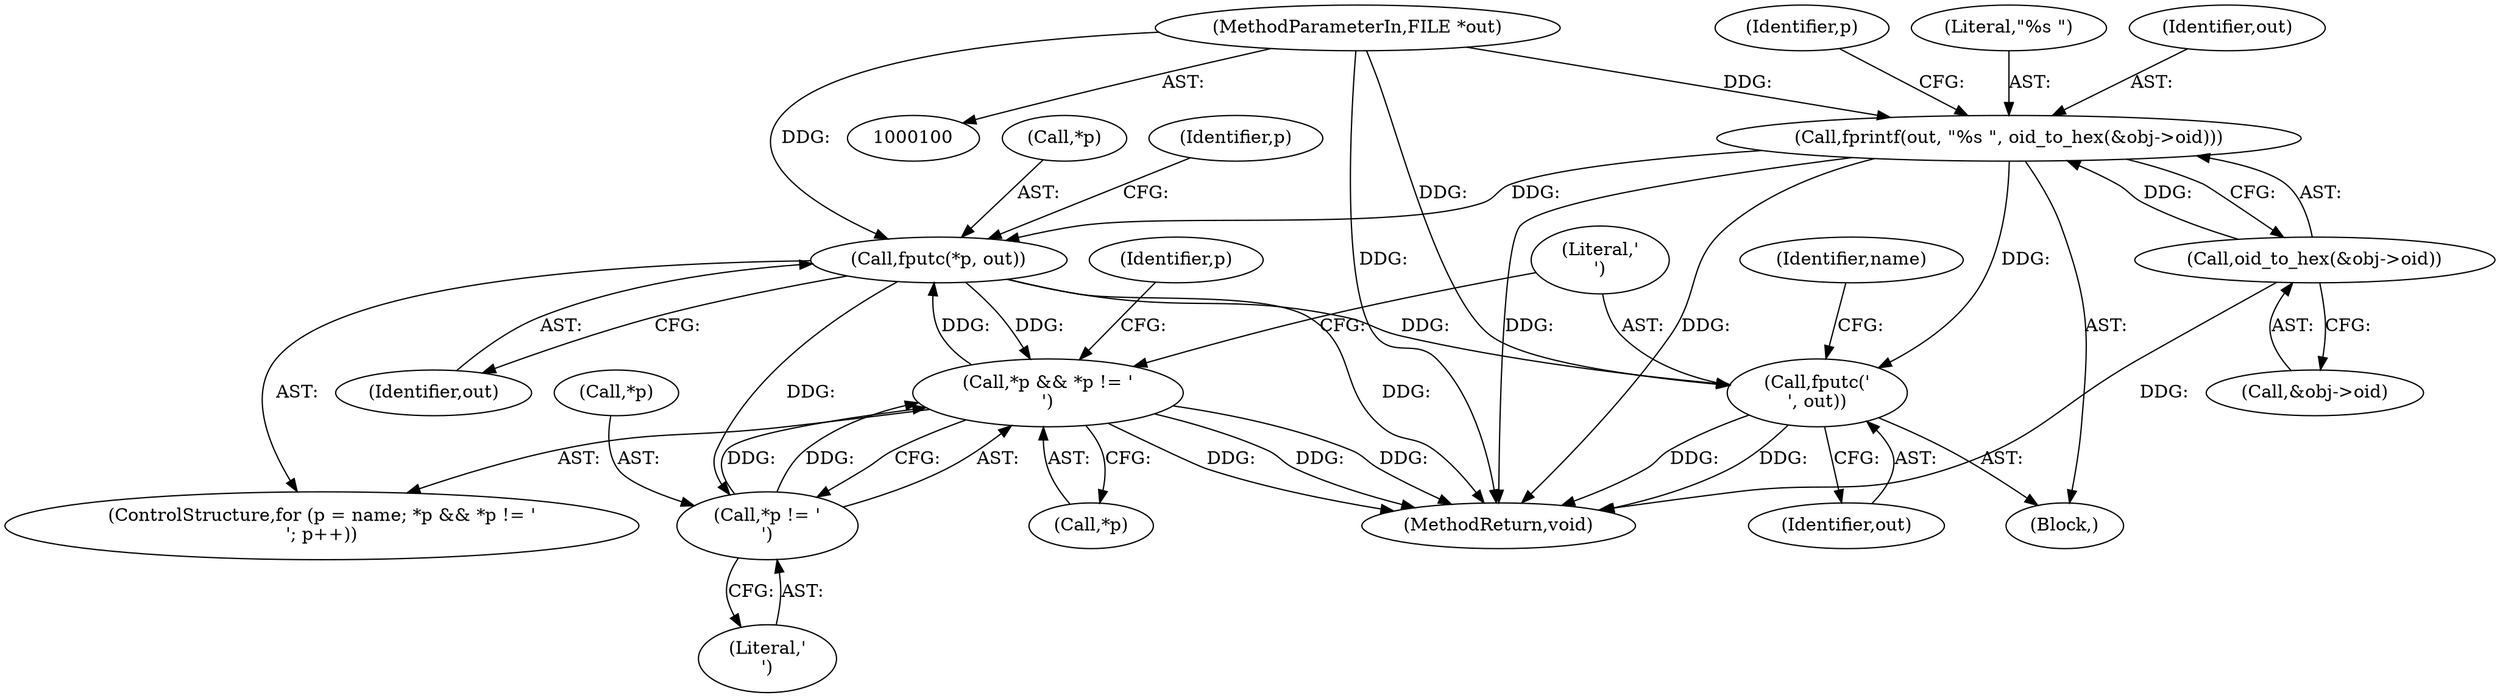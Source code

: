 digraph "0_git_de1e67d0703894cb6ea782e36abb63976ab07e60_12@API" {
"1000138" [label="(Call,fputc('\n', out))"];
"1000113" [label="(Call,fprintf(out, \"%s \", oid_to_hex(&obj->oid)))"];
"1000101" [label="(MethodParameterIn,FILE *out)"];
"1000116" [label="(Call,oid_to_hex(&obj->oid))"];
"1000134" [label="(Call,fputc(*p, out))"];
"1000125" [label="(Call,*p && *p != '\n')"];
"1000128" [label="(Call,*p != '\n')"];
"1000128" [label="(Call,*p != '\n')"];
"1000135" [label="(Call,*p)"];
"1000142" [label="(Identifier,name)"];
"1000101" [label="(MethodParameterIn,FILE *out)"];
"1000138" [label="(Call,fputc('\n', out))"];
"1000117" [label="(Call,&obj->oid)"];
"1000139" [label="(Literal,'\n')"];
"1000113" [label="(Call,fprintf(out, \"%s \", oid_to_hex(&obj->oid)))"];
"1000140" [label="(Identifier,out)"];
"1000125" [label="(Call,*p && *p != '\n')"];
"1000131" [label="(Literal,'\n')"];
"1000143" [label="(MethodReturn,void)"];
"1000116" [label="(Call,oid_to_hex(&obj->oid))"];
"1000137" [label="(Identifier,out)"];
"1000115" [label="(Literal,\"%s \")"];
"1000121" [label="(ControlStructure,for (p = name; *p && *p != '\n'; p++))"];
"1000114" [label="(Identifier,out)"];
"1000105" [label="(Block,)"];
"1000123" [label="(Identifier,p)"];
"1000133" [label="(Identifier,p)"];
"1000136" [label="(Identifier,p)"];
"1000126" [label="(Call,*p)"];
"1000129" [label="(Call,*p)"];
"1000134" [label="(Call,fputc(*p, out))"];
"1000138" -> "1000105"  [label="AST: "];
"1000138" -> "1000140"  [label="CFG: "];
"1000139" -> "1000138"  [label="AST: "];
"1000140" -> "1000138"  [label="AST: "];
"1000142" -> "1000138"  [label="CFG: "];
"1000138" -> "1000143"  [label="DDG: "];
"1000138" -> "1000143"  [label="DDG: "];
"1000113" -> "1000138"  [label="DDG: "];
"1000134" -> "1000138"  [label="DDG: "];
"1000101" -> "1000138"  [label="DDG: "];
"1000113" -> "1000105"  [label="AST: "];
"1000113" -> "1000116"  [label="CFG: "];
"1000114" -> "1000113"  [label="AST: "];
"1000115" -> "1000113"  [label="AST: "];
"1000116" -> "1000113"  [label="AST: "];
"1000123" -> "1000113"  [label="CFG: "];
"1000113" -> "1000143"  [label="DDG: "];
"1000113" -> "1000143"  [label="DDG: "];
"1000101" -> "1000113"  [label="DDG: "];
"1000116" -> "1000113"  [label="DDG: "];
"1000113" -> "1000134"  [label="DDG: "];
"1000101" -> "1000100"  [label="AST: "];
"1000101" -> "1000143"  [label="DDG: "];
"1000101" -> "1000134"  [label="DDG: "];
"1000116" -> "1000117"  [label="CFG: "];
"1000117" -> "1000116"  [label="AST: "];
"1000116" -> "1000143"  [label="DDG: "];
"1000134" -> "1000121"  [label="AST: "];
"1000134" -> "1000137"  [label="CFG: "];
"1000135" -> "1000134"  [label="AST: "];
"1000137" -> "1000134"  [label="AST: "];
"1000133" -> "1000134"  [label="CFG: "];
"1000134" -> "1000143"  [label="DDG: "];
"1000134" -> "1000125"  [label="DDG: "];
"1000134" -> "1000128"  [label="DDG: "];
"1000125" -> "1000134"  [label="DDG: "];
"1000125" -> "1000121"  [label="AST: "];
"1000125" -> "1000126"  [label="CFG: "];
"1000125" -> "1000128"  [label="CFG: "];
"1000126" -> "1000125"  [label="AST: "];
"1000128" -> "1000125"  [label="AST: "];
"1000136" -> "1000125"  [label="CFG: "];
"1000139" -> "1000125"  [label="CFG: "];
"1000125" -> "1000143"  [label="DDG: "];
"1000125" -> "1000143"  [label="DDG: "];
"1000125" -> "1000143"  [label="DDG: "];
"1000128" -> "1000125"  [label="DDG: "];
"1000128" -> "1000125"  [label="DDG: "];
"1000128" -> "1000131"  [label="CFG: "];
"1000129" -> "1000128"  [label="AST: "];
"1000131" -> "1000128"  [label="AST: "];
}
